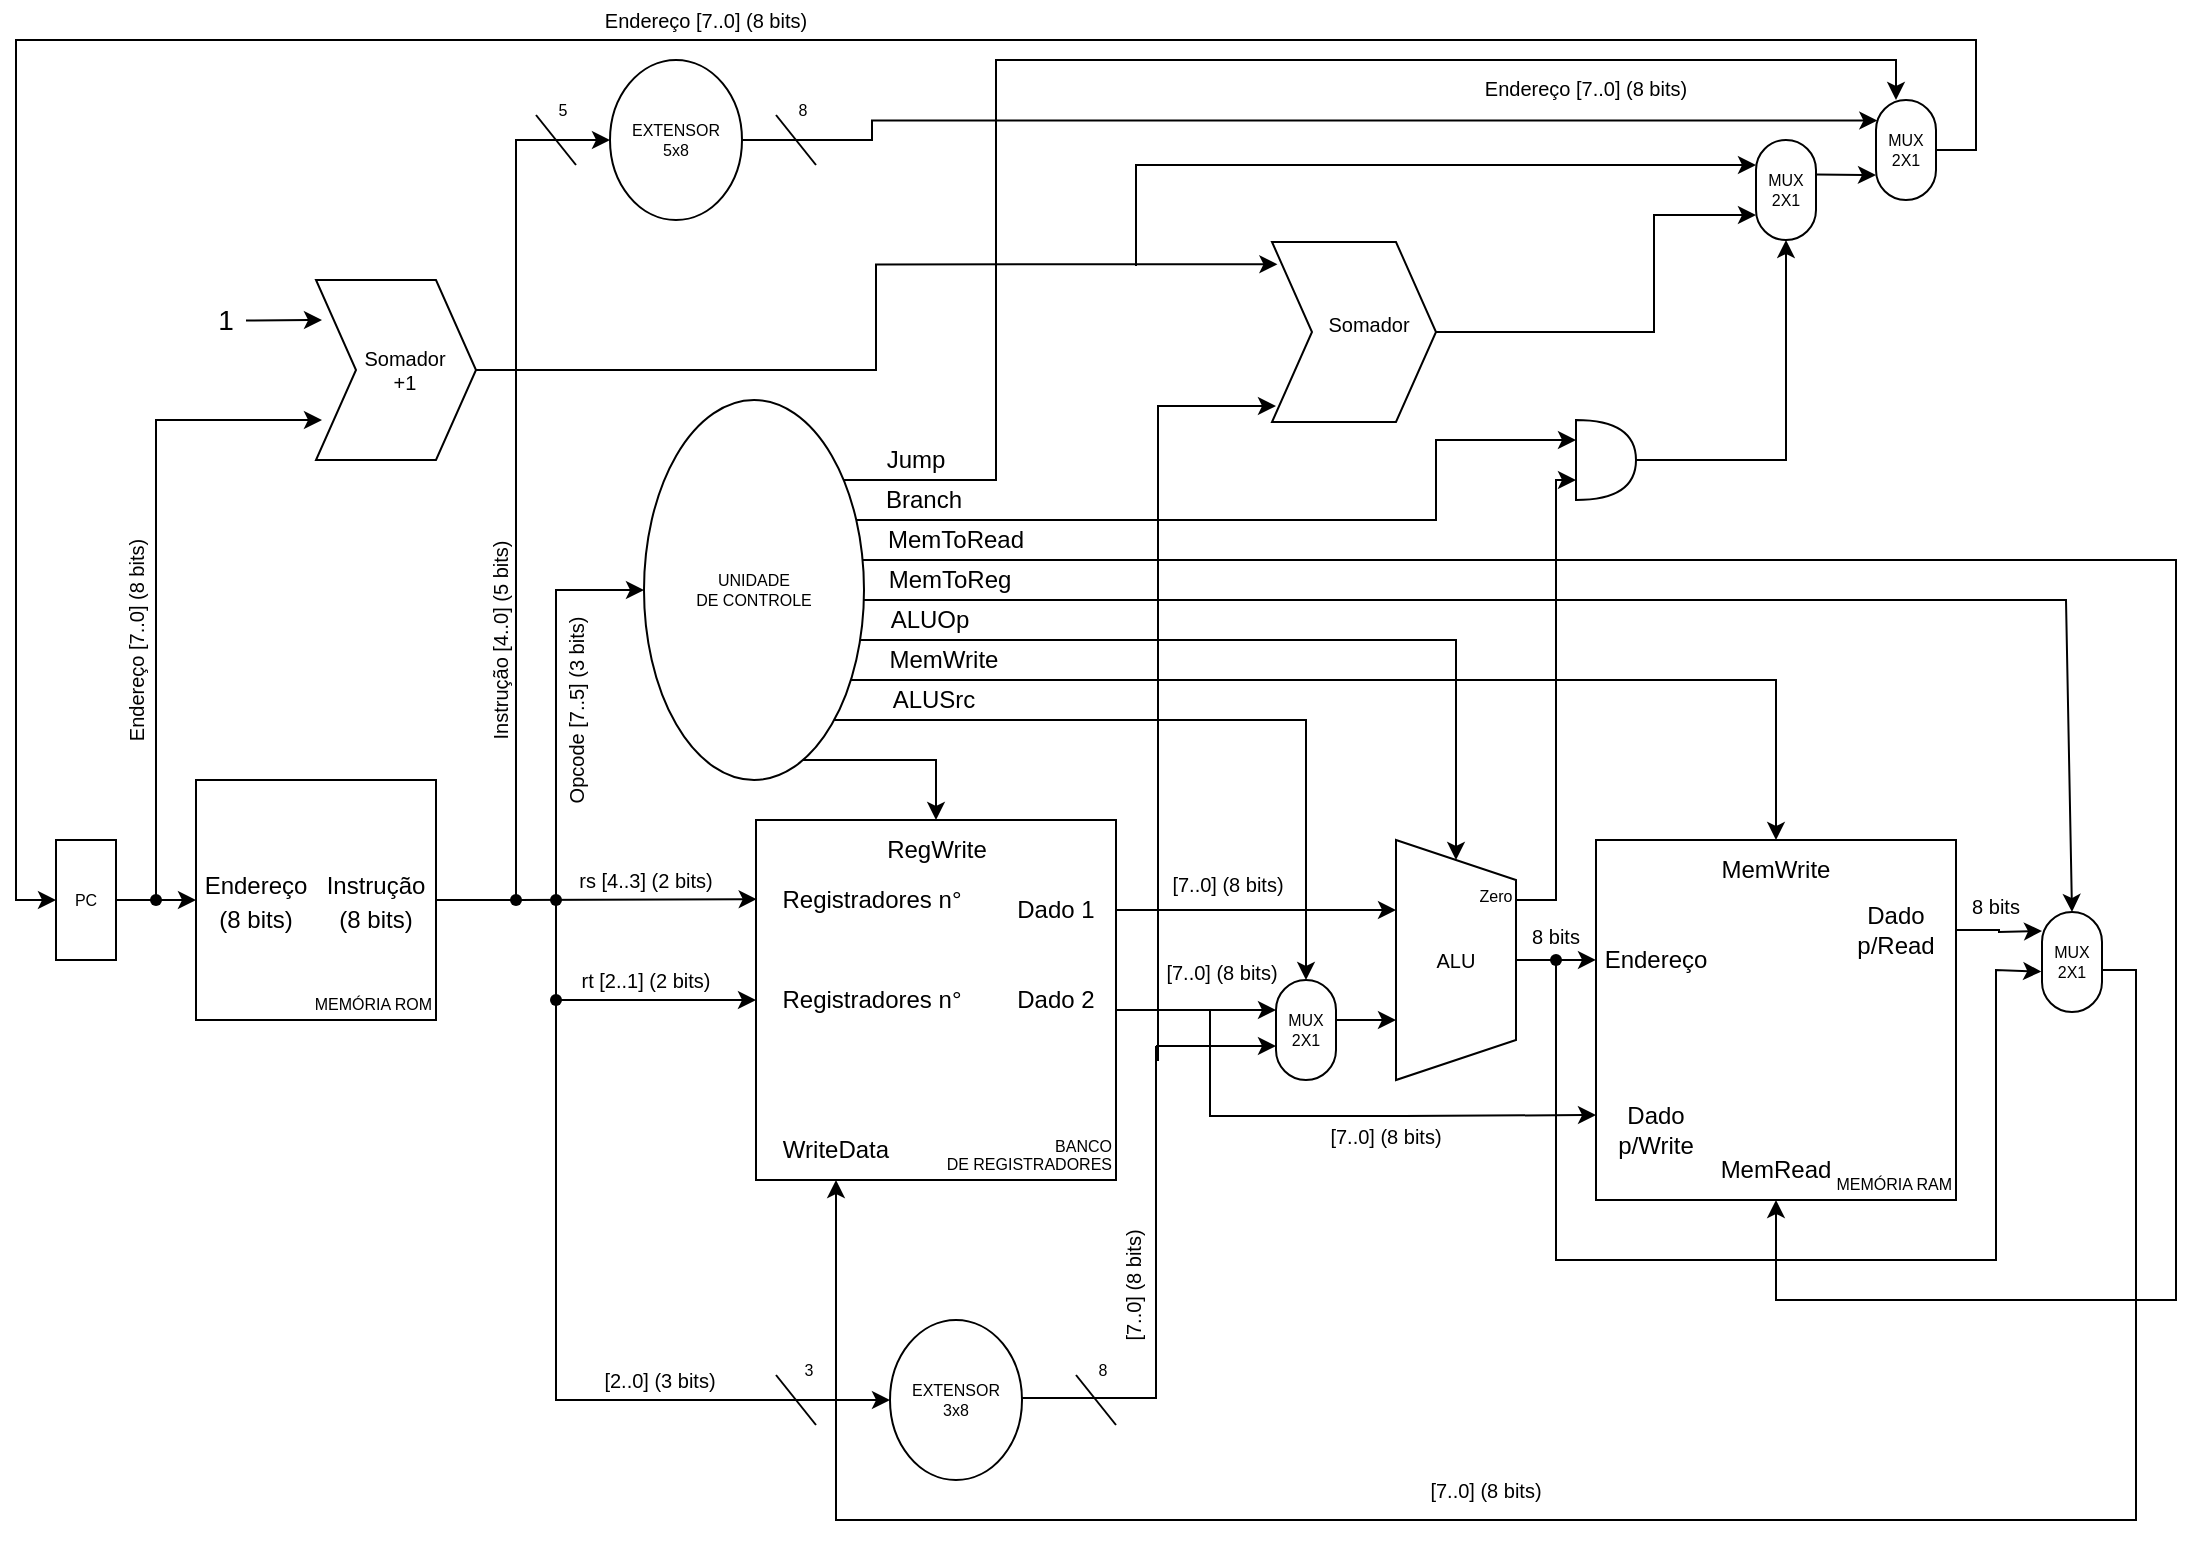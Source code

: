 <mxfile version="26.1.0">
  <diagram id="Yk5ckU8nVrgqMQ11fNSA" name="Page-1">
    <mxGraphModel grid="0" page="1" gridSize="10" guides="1" tooltips="1" connect="1" arrows="1" fold="1" pageScale="1" pageWidth="1200" pageHeight="1600" math="0" shadow="0">
      <root>
        <mxCell id="0" />
        <mxCell id="1" parent="0" />
        <mxCell id="H58fKya_Yo_qW5sWc7oJ-51" value="" style="endArrow=classic;html=1;rounded=0;fontSize=10;entryX=0.5;entryY=1;entryDx=0;entryDy=0;exitX=0.873;exitY=0.421;exitDx=0;exitDy=0;exitPerimeter=0;" edge="1" parent="1" source="H58fKya_Yo_qW5sWc7oJ-28" target="H58fKya_Yo_qW5sWc7oJ-24">
          <mxGeometry width="50" height="50" relative="1" as="geometry">
            <mxPoint x="520" y="300" as="sourcePoint" />
            <mxPoint x="360" y="420" as="targetPoint" />
            <Array as="points">
              <mxPoint x="1170" y="300" />
              <mxPoint x="1170" y="670" />
              <mxPoint x="970" y="670" />
            </Array>
          </mxGeometry>
        </mxCell>
        <mxCell id="H58fKya_Yo_qW5sWc7oJ-50" value="" style="endArrow=classic;html=1;rounded=0;fontSize=10;entryX=0;entryY=0.25;entryDx=0;entryDy=0;entryPerimeter=0;" edge="1" parent="1" target="H58fKya_Yo_qW5sWc7oJ-27">
          <mxGeometry width="50" height="50" relative="1" as="geometry">
            <mxPoint x="510" y="280" as="sourcePoint" />
            <mxPoint x="730" y="260" as="targetPoint" />
            <Array as="points">
              <mxPoint x="800" y="280" />
              <mxPoint x="800" y="240" />
            </Array>
          </mxGeometry>
        </mxCell>
        <mxCell id="H58fKya_Yo_qW5sWc7oJ-49" value="" style="endArrow=classic;html=1;rounded=0;fontSize=10;entryX=0.5;entryY=0;entryDx=0;entryDy=0;exitX=0.964;exitY=0.526;exitDx=0;exitDy=0;exitPerimeter=0;" edge="1" parent="1" source="H58fKya_Yo_qW5sWc7oJ-28" target="H58fKya_Yo_qW5sWc7oJ-29">
          <mxGeometry width="50" height="50" relative="1" as="geometry">
            <mxPoint x="520" y="320" as="sourcePoint" />
            <mxPoint x="810" y="340" as="targetPoint" />
            <Array as="points">
              <mxPoint x="530" y="320" />
              <mxPoint x="1115" y="320" />
            </Array>
          </mxGeometry>
        </mxCell>
        <mxCell id="H58fKya_Yo_qW5sWc7oJ-48" value="" style="endArrow=classic;html=1;rounded=0;fontSize=10;entryX=0;entryY=0.5;entryDx=0;entryDy=0;" edge="1" parent="1" target="H58fKya_Yo_qW5sWc7oJ-25">
          <mxGeometry width="50" height="50" relative="1" as="geometry">
            <mxPoint x="510" y="340" as="sourcePoint" />
            <mxPoint x="690" y="360" as="targetPoint" />
            <Array as="points">
              <mxPoint x="810" y="340" />
            </Array>
          </mxGeometry>
        </mxCell>
        <mxCell id="H58fKya_Yo_qW5sWc7oJ-47" value="" style="endArrow=classic;html=1;rounded=0;fontSize=10;entryX=0.5;entryY=0;entryDx=0;entryDy=0;" edge="1" parent="1" target="H58fKya_Yo_qW5sWc7oJ-24">
          <mxGeometry width="50" height="50" relative="1" as="geometry">
            <mxPoint x="500" y="360" as="sourcePoint" />
            <mxPoint x="960" y="360" as="targetPoint" />
            <Array as="points">
              <mxPoint x="970" y="360" />
            </Array>
          </mxGeometry>
        </mxCell>
        <mxCell id="H58fKya_Yo_qW5sWc7oJ-46" value="" style="endArrow=classic;html=1;rounded=0;fontSize=10;entryX=0.5;entryY=0;entryDx=0;entryDy=0;exitX=0.854;exitY=0.842;exitDx=0;exitDy=0;exitPerimeter=0;" edge="1" parent="1" source="H58fKya_Yo_qW5sWc7oJ-28" target="H58fKya_Yo_qW5sWc7oJ-30">
          <mxGeometry width="50" height="50" relative="1" as="geometry">
            <mxPoint x="560" y="370" as="sourcePoint" />
            <mxPoint x="610" y="350" as="targetPoint" />
            <Array as="points">
              <mxPoint x="735" y="380" />
            </Array>
          </mxGeometry>
        </mxCell>
        <mxCell id="H58fKya_Yo_qW5sWc7oJ-1" value="PC" style="whiteSpace=wrap;html=1;fontSize=8;" vertex="1" parent="1">
          <mxGeometry x="110" y="440" width="30" height="60" as="geometry" />
        </mxCell>
        <mxCell id="H58fKya_Yo_qW5sWc7oJ-2" value="MEMÓRIA ROM" style="whiteSpace=wrap;html=1;aspect=fixed;verticalAlign=bottom;fontSize=8;align=right;" vertex="1" parent="1">
          <mxGeometry x="180" y="410" width="120" height="120" as="geometry" />
        </mxCell>
        <mxCell id="H58fKya_Yo_qW5sWc7oJ-3" value="" style="endArrow=classic;html=1;rounded=0;exitDx=0;exitDy=0;entryX=0;entryY=0.5;entryDx=0;entryDy=0;startArrow=none;" edge="1" parent="1" source="T-GRnG9iy_WeXj9dtfF9-3" target="H58fKya_Yo_qW5sWc7oJ-2">
          <mxGeometry width="50" height="50" relative="1" as="geometry">
            <mxPoint x="540" y="440" as="sourcePoint" />
            <mxPoint x="590" y="390" as="targetPoint" />
          </mxGeometry>
        </mxCell>
        <mxCell id="H58fKya_Yo_qW5sWc7oJ-5" value="" style="endArrow=classic;html=1;rounded=0;" edge="1" parent="1">
          <mxGeometry width="50" height="50" relative="1" as="geometry">
            <mxPoint x="160" y="470" as="sourcePoint" />
            <mxPoint x="243" y="230" as="targetPoint" />
            <Array as="points">
              <mxPoint x="160" y="230" />
              <mxPoint x="200" y="230" />
            </Array>
          </mxGeometry>
        </mxCell>
        <mxCell id="H58fKya_Yo_qW5sWc7oJ-6" value="" style="endArrow=classic;html=1;rounded=0;" edge="1" parent="1">
          <mxGeometry width="50" height="50" relative="1" as="geometry">
            <mxPoint x="205" y="180.22" as="sourcePoint" />
            <mxPoint x="243" y="180" as="targetPoint" />
            <Array as="points" />
          </mxGeometry>
        </mxCell>
        <mxCell id="H58fKya_Yo_qW5sWc7oJ-31" style="edgeStyle=orthogonalEdgeStyle;rounded=0;orthogonalLoop=1;jettySize=auto;html=1;exitX=1;exitY=0.5;exitDx=0;exitDy=0;fontSize=10;entryX=0;entryY=0.2;entryDx=0;entryDy=0;entryPerimeter=0;" edge="1" parent="1">
          <mxGeometry relative="1" as="geometry">
            <mxPoint x="720" y="525" as="targetPoint" />
            <Array as="points" />
            <mxPoint x="640" y="525" as="sourcePoint" />
          </mxGeometry>
        </mxCell>
        <mxCell id="H58fKya_Yo_qW5sWc7oJ-34" style="edgeStyle=orthogonalEdgeStyle;rounded=0;orthogonalLoop=1;jettySize=auto;html=1;exitX=1;exitY=0.25;exitDx=0;exitDy=0;entryX=0.292;entryY=1;entryDx=0;entryDy=0;entryPerimeter=0;fontSize=10;" edge="1" parent="1" source="H58fKya_Yo_qW5sWc7oJ-7" target="H58fKya_Yo_qW5sWc7oJ-25">
          <mxGeometry relative="1" as="geometry" />
        </mxCell>
        <mxCell id="H58fKya_Yo_qW5sWc7oJ-7" value="BANCO&lt;br style=&quot;font-size: 8px;&quot;&gt;DE REGISTRADORES" style="whiteSpace=wrap;html=1;aspect=fixed;verticalAlign=bottom;align=right;fontSize=8;" vertex="1" parent="1">
          <mxGeometry x="460" y="430" width="180" height="180" as="geometry" />
        </mxCell>
        <mxCell id="H58fKya_Yo_qW5sWc7oJ-8" value="" style="endArrow=classic;html=1;rounded=0;exitDx=0;exitDy=0;entryX=0.002;entryY=0.22;entryDx=0;entryDy=0;entryPerimeter=0;startArrow=none;" edge="1" parent="1" source="T-GRnG9iy_WeXj9dtfF9-1" target="H58fKya_Yo_qW5sWc7oJ-7">
          <mxGeometry width="50" height="50" relative="1" as="geometry">
            <mxPoint x="300" y="520" as="sourcePoint" />
            <mxPoint x="350" y="470" as="targetPoint" />
          </mxGeometry>
        </mxCell>
        <mxCell id="H58fKya_Yo_qW5sWc7oJ-18" style="edgeStyle=orthogonalEdgeStyle;rounded=0;orthogonalLoop=1;jettySize=auto;html=1;exitX=1;exitY=0.5;exitDx=0;exitDy=0;fontSize=10;entryX=0.022;entryY=0.206;entryDx=0;entryDy=0;entryPerimeter=0;" edge="1" parent="1" source="H58fKya_Yo_qW5sWc7oJ-9" target="H58fKya_Yo_qW5sWc7oJ-11">
          <mxGeometry relative="1" as="geometry">
            <mxPoint x="1010" y="80" as="targetPoint" />
            <Array as="points">
              <mxPoint x="518" y="90" />
              <mxPoint x="518" y="80" />
            </Array>
          </mxGeometry>
        </mxCell>
        <mxCell id="H58fKya_Yo_qW5sWc7oJ-9" value="EXTENSOR&lt;br&gt;5x8" style="ellipse;whiteSpace=wrap;html=1;fontSize=8;" vertex="1" parent="1">
          <mxGeometry x="387" y="50" width="66" height="80" as="geometry" />
        </mxCell>
        <mxCell id="H58fKya_Yo_qW5sWc7oJ-10" value="" style="endArrow=classic;html=1;rounded=0;entryX=0;entryY=0.5;entryDx=0;entryDy=0;" edge="1" parent="1" target="H58fKya_Yo_qW5sWc7oJ-9">
          <mxGeometry width="50" height="50" relative="1" as="geometry">
            <mxPoint x="340" y="470" as="sourcePoint" />
            <mxPoint x="380" y="130" as="targetPoint" />
            <Array as="points">
              <mxPoint x="340" y="90" />
            </Array>
          </mxGeometry>
        </mxCell>
        <mxCell id="H58fKya_Yo_qW5sWc7oJ-11" value="MUX&lt;br style=&quot;font-size: 8px;&quot;&gt;2X1" style="whiteSpace=wrap;html=1;rounded=1;fontSize=8;arcSize=50;" vertex="1" parent="1">
          <mxGeometry x="1020" y="70" width="30" height="50" as="geometry" />
        </mxCell>
        <mxCell id="H58fKya_Yo_qW5sWc7oJ-12" value="MUX&lt;br style=&quot;font-size: 8px;&quot;&gt;2X1" style="whiteSpace=wrap;html=1;rounded=1;fontSize=8;arcSize=50;" vertex="1" parent="1">
          <mxGeometry x="960" y="90" width="30" height="50" as="geometry" />
        </mxCell>
        <mxCell id="H58fKya_Yo_qW5sWc7oJ-13" value="" style="endArrow=classic;html=1;rounded=0;entryX=0;entryY=0.5;entryDx=0;entryDy=0;exitX=1;exitY=0.5;exitDx=0;exitDy=0;" edge="1" parent="1" source="H58fKya_Yo_qW5sWc7oJ-11" target="H58fKya_Yo_qW5sWc7oJ-1">
          <mxGeometry width="50" height="50" relative="1" as="geometry">
            <mxPoint x="760" y="100" as="sourcePoint" />
            <mxPoint x="120" y="450" as="targetPoint" />
            <Array as="points">
              <mxPoint x="1070" y="95" />
              <mxPoint x="1070" y="40" />
              <mxPoint x="760" y="40" />
              <mxPoint x="90" y="40" />
              <mxPoint x="90" y="470" />
            </Array>
          </mxGeometry>
        </mxCell>
        <mxCell id="H58fKya_Yo_qW5sWc7oJ-17" value="" style="endArrow=classic;html=1;rounded=0;exitX=1.003;exitY=0.346;exitDx=0;exitDy=0;entryX=0;entryY=0.75;entryDx=0;entryDy=0;exitPerimeter=0;" edge="1" parent="1" source="H58fKya_Yo_qW5sWc7oJ-12" target="H58fKya_Yo_qW5sWc7oJ-11">
          <mxGeometry width="50" height="50" relative="1" as="geometry">
            <mxPoint x="990" y="160" as="sourcePoint" />
            <mxPoint x="1010" y="110" as="targetPoint" />
          </mxGeometry>
        </mxCell>
        <mxCell id="H58fKya_Yo_qW5sWc7oJ-23" value="Endereço [7..0] (8 bits)" style="text;html=1;strokeColor=none;fillColor=none;align=center;verticalAlign=middle;whiteSpace=wrap;rounded=0;fontSize=10;" vertex="1" parent="1">
          <mxGeometry x="380" y="20" width="110" height="20" as="geometry" />
        </mxCell>
        <mxCell id="H58fKya_Yo_qW5sWc7oJ-40" style="edgeStyle=orthogonalEdgeStyle;rounded=0;orthogonalLoop=1;jettySize=auto;html=1;exitX=1;exitY=0.5;exitDx=0;exitDy=0;fontSize=10;entryX=0;entryY=0.2;entryDx=0;entryDy=0;entryPerimeter=0;" edge="1" parent="1" source="H58fKya_Yo_qW5sWc7oJ-60">
          <mxGeometry relative="1" as="geometry">
            <mxPoint x="1103" y="485.5" as="targetPoint" />
            <mxPoint x="1060" y="484.5" as="sourcePoint" />
            <Array as="points" />
          </mxGeometry>
        </mxCell>
        <mxCell id="H58fKya_Yo_qW5sWc7oJ-24" value="&lt;font style=&quot;font-size: 8px&quot;&gt;MEMÓRIA RAM&lt;/font&gt;" style="whiteSpace=wrap;html=1;aspect=fixed;verticalAlign=bottom;align=right;" vertex="1" parent="1">
          <mxGeometry x="880" y="440" width="180" height="180" as="geometry" />
        </mxCell>
        <mxCell id="H58fKya_Yo_qW5sWc7oJ-38" style="edgeStyle=orthogonalEdgeStyle;rounded=0;orthogonalLoop=1;jettySize=auto;html=1;exitX=0.5;exitY=0;exitDx=0;exitDy=0;entryX=0;entryY=0.333;entryDx=0;entryDy=0;entryPerimeter=0;fontSize=10;" edge="1" parent="1" source="H58fKya_Yo_qW5sWc7oJ-25" target="H58fKya_Yo_qW5sWc7oJ-24">
          <mxGeometry relative="1" as="geometry" />
        </mxCell>
        <mxCell id="H58fKya_Yo_qW5sWc7oJ-45" style="edgeStyle=orthogonalEdgeStyle;rounded=0;orthogonalLoop=1;jettySize=auto;html=1;exitX=0.25;exitY=0;exitDx=0;exitDy=0;fontSize=10;entryX=0;entryY=0.75;entryDx=0;entryDy=0;entryPerimeter=0;" edge="1" parent="1" source="H58fKya_Yo_qW5sWc7oJ-25" target="H58fKya_Yo_qW5sWc7oJ-27">
          <mxGeometry relative="1" as="geometry">
            <mxPoint x="850" y="260" as="targetPoint" />
            <Array as="points">
              <mxPoint x="860" y="470" />
              <mxPoint x="860" y="260" />
            </Array>
          </mxGeometry>
        </mxCell>
        <mxCell id="H58fKya_Yo_qW5sWc7oJ-25" value="ALU" style="shape=trapezoid;perimeter=trapezoidPerimeter;whiteSpace=wrap;html=1;fixedSize=1;rounded=0;fontSize=10;rotation=0;direction=south;" vertex="1" parent="1">
          <mxGeometry x="780" y="440" width="60" height="120" as="geometry" />
        </mxCell>
        <mxCell id="H58fKya_Yo_qW5sWc7oJ-32" style="edgeStyle=orthogonalEdgeStyle;rounded=0;orthogonalLoop=1;jettySize=auto;html=1;exitDx=0;exitDy=0;fontSize=10;entryX=0;entryY=0.6;entryDx=0;entryDy=0;entryPerimeter=0;startArrow=none;" edge="1" parent="1">
          <mxGeometry relative="1" as="geometry">
            <mxPoint x="720" y="543" as="targetPoint" />
            <Array as="points">
              <mxPoint x="660" y="543" />
            </Array>
            <mxPoint x="670" y="543" as="sourcePoint" />
          </mxGeometry>
        </mxCell>
        <mxCell id="H58fKya_Yo_qW5sWc7oJ-26" value="EXTENSOR&lt;br style=&quot;font-size: 8px;&quot;&gt;3x8" style="ellipse;whiteSpace=wrap;html=1;fontSize=8;verticalAlign=middle;" vertex="1" parent="1">
          <mxGeometry x="527" y="680" width="66" height="80" as="geometry" />
        </mxCell>
        <mxCell id="H58fKya_Yo_qW5sWc7oJ-42" style="edgeStyle=orthogonalEdgeStyle;rounded=0;orthogonalLoop=1;jettySize=auto;html=1;exitX=1;exitY=0.5;exitDx=0;exitDy=0;exitPerimeter=0;entryX=0.5;entryY=1;entryDx=0;entryDy=0;fontSize=10;" edge="1" parent="1" source="H58fKya_Yo_qW5sWc7oJ-27" target="H58fKya_Yo_qW5sWc7oJ-12">
          <mxGeometry relative="1" as="geometry">
            <Array as="points">
              <mxPoint x="975" y="250" />
            </Array>
          </mxGeometry>
        </mxCell>
        <mxCell id="H58fKya_Yo_qW5sWc7oJ-27" value="" style="shape=or;whiteSpace=wrap;html=1;rounded=0;fontSize=10;" vertex="1" parent="1">
          <mxGeometry x="870" y="230" width="30" height="40" as="geometry" />
        </mxCell>
        <mxCell id="H58fKya_Yo_qW5sWc7oJ-35" style="edgeStyle=orthogonalEdgeStyle;rounded=0;orthogonalLoop=1;jettySize=auto;html=1;fontSize=10;exitX=0.701;exitY=0.955;exitDx=0;exitDy=0;exitPerimeter=0;" edge="1" parent="1" source="H58fKya_Yo_qW5sWc7oJ-28" target="H58fKya_Yo_qW5sWc7oJ-7">
          <mxGeometry relative="1" as="geometry">
            <mxPoint x="520" y="420" as="targetPoint" />
            <mxPoint x="510" y="400" as="sourcePoint" />
            <Array as="points">
              <mxPoint x="481" y="400" />
              <mxPoint x="550" y="400" />
            </Array>
          </mxGeometry>
        </mxCell>
        <mxCell id="H58fKya_Yo_qW5sWc7oJ-41" style="edgeStyle=orthogonalEdgeStyle;rounded=0;orthogonalLoop=1;jettySize=auto;html=1;exitX=0.873;exitY=0.179;exitDx=0;exitDy=0;fontSize=10;exitPerimeter=0;" edge="1" parent="1" source="H58fKya_Yo_qW5sWc7oJ-28">
          <mxGeometry relative="1" as="geometry">
            <mxPoint x="1030" y="70" as="targetPoint" />
            <Array as="points">
              <mxPoint x="500" y="260" />
              <mxPoint x="580" y="260" />
              <mxPoint x="580" y="50" />
              <mxPoint x="1030" y="50" />
            </Array>
          </mxGeometry>
        </mxCell>
        <mxCell id="H58fKya_Yo_qW5sWc7oJ-28" value="UNIDADE&lt;br style=&quot;font-size: 8px;&quot;&gt;DE CONTROLE" style="ellipse;whiteSpace=wrap;html=1;fontSize=8;" vertex="1" parent="1">
          <mxGeometry x="404" y="220" width="110" height="190" as="geometry" />
        </mxCell>
        <mxCell id="H58fKya_Yo_qW5sWc7oJ-37" style="edgeStyle=orthogonalEdgeStyle;rounded=0;orthogonalLoop=1;jettySize=auto;html=1;exitX=1;exitY=0.5;exitDx=0;exitDy=0;fontSize=10;" edge="1" parent="1" source="H58fKya_Yo_qW5sWc7oJ-29">
          <mxGeometry relative="1" as="geometry">
            <mxPoint x="500" y="610" as="targetPoint" />
            <Array as="points">
              <mxPoint x="1150" y="505" />
              <mxPoint x="1150" y="780" />
              <mxPoint x="500" y="780" />
            </Array>
          </mxGeometry>
        </mxCell>
        <mxCell id="H58fKya_Yo_qW5sWc7oJ-29" value="MUX&lt;br style=&quot;font-size: 8px;&quot;&gt;2X1" style="whiteSpace=wrap;html=1;rounded=1;fontSize=8;arcSize=50;" vertex="1" parent="1">
          <mxGeometry x="1103" y="476" width="30" height="50" as="geometry" />
        </mxCell>
        <mxCell id="H58fKya_Yo_qW5sWc7oJ-33" style="edgeStyle=orthogonalEdgeStyle;rounded=0;orthogonalLoop=1;jettySize=auto;html=1;exitX=1;exitY=0.5;exitDx=0;exitDy=0;entryX=0.75;entryY=1;entryDx=0;entryDy=0;fontSize=10;" edge="1" parent="1" source="H58fKya_Yo_qW5sWc7oJ-30" target="H58fKya_Yo_qW5sWc7oJ-25">
          <mxGeometry relative="1" as="geometry">
            <Array as="points">
              <mxPoint x="730" y="530" />
            </Array>
          </mxGeometry>
        </mxCell>
        <mxCell id="H58fKya_Yo_qW5sWc7oJ-30" value="MUX&lt;br style=&quot;font-size: 8px;&quot;&gt;2X1" style="whiteSpace=wrap;html=1;rounded=1;fontSize=8;arcSize=50;" vertex="1" parent="1">
          <mxGeometry x="720" y="510" width="30" height="50" as="geometry" />
        </mxCell>
        <mxCell id="H58fKya_Yo_qW5sWc7oJ-39" value="" style="endArrow=classic;html=1;rounded=0;fontSize=10;entryX=-0.013;entryY=0.596;entryDx=0;entryDy=0;entryPerimeter=0;" edge="1" parent="1" target="H58fKya_Yo_qW5sWc7oJ-29">
          <mxGeometry width="50" height="50" relative="1" as="geometry">
            <mxPoint x="860" y="500" as="sourcePoint" />
            <mxPoint x="1080" y="510" as="targetPoint" />
            <Array as="points">
              <mxPoint x="860" y="650" />
              <mxPoint x="1080" y="650" />
              <mxPoint x="1080" y="505" />
            </Array>
          </mxGeometry>
        </mxCell>
        <mxCell id="H58fKya_Yo_qW5sWc7oJ-43" value="" style="endArrow=classic;startArrow=none;html=1;rounded=0;fontSize=10;entryX=0;entryY=0.5;entryDx=0;entryDy=0;exitDx=0;exitDy=0;" edge="1" parent="1" source="T-GRnG9iy_WeXj9dtfF9-6" target="H58fKya_Yo_qW5sWc7oJ-28">
          <mxGeometry width="50" height="50" relative="1" as="geometry">
            <mxPoint x="350" y="720" as="sourcePoint" />
            <mxPoint x="350" y="320" as="targetPoint" />
            <Array as="points">
              <mxPoint x="360" y="315" />
            </Array>
          </mxGeometry>
        </mxCell>
        <mxCell id="H58fKya_Yo_qW5sWc7oJ-44" value="" style="endArrow=classic;html=1;rounded=0;fontSize=10;entryX=0;entryY=0.5;entryDx=0;entryDy=0;" edge="1" parent="1" target="H58fKya_Yo_qW5sWc7oJ-7">
          <mxGeometry width="50" height="50" relative="1" as="geometry">
            <mxPoint x="360" y="520" as="sourcePoint" />
            <mxPoint x="430" y="510" as="targetPoint" />
          </mxGeometry>
        </mxCell>
        <mxCell id="H58fKya_Yo_qW5sWc7oJ-52" value="1" style="text;html=1;strokeColor=none;fillColor=none;align=center;verticalAlign=middle;whiteSpace=wrap;rounded=0;fontSize=14;" vertex="1" parent="1">
          <mxGeometry x="180" y="160" width="30" height="40" as="geometry" />
        </mxCell>
        <mxCell id="H58fKya_Yo_qW5sWc7oJ-53" value="&lt;font style=&quot;font-size: 12px&quot;&gt;Endereço (8 bits)&lt;/font&gt;" style="text;html=1;strokeColor=none;fillColor=none;align=center;verticalAlign=middle;whiteSpace=wrap;rounded=0;fontSize=14;" vertex="1" parent="1">
          <mxGeometry x="180" y="455" width="60" height="30" as="geometry" />
        </mxCell>
        <mxCell id="H58fKya_Yo_qW5sWc7oJ-54" value="&lt;font style=&quot;font-size: 12px&quot;&gt;Instrução (8 bits)&lt;/font&gt;" style="text;html=1;strokeColor=none;fillColor=none;align=center;verticalAlign=middle;whiteSpace=wrap;rounded=0;fontSize=14;" vertex="1" parent="1">
          <mxGeometry x="240" y="455" width="60" height="30" as="geometry" />
        </mxCell>
        <mxCell id="H58fKya_Yo_qW5sWc7oJ-55" value="WriteData" style="text;html=1;strokeColor=none;fillColor=none;align=center;verticalAlign=middle;whiteSpace=wrap;rounded=0;fontSize=12;" vertex="1" parent="1">
          <mxGeometry x="470" y="580" width="60" height="30" as="geometry" />
        </mxCell>
        <mxCell id="H58fKya_Yo_qW5sWc7oJ-56" value="MemRead" style="text;html=1;strokeColor=none;fillColor=none;align=center;verticalAlign=middle;whiteSpace=wrap;rounded=0;fontSize=12;" vertex="1" parent="1">
          <mxGeometry x="940" y="590" width="60" height="30" as="geometry" />
        </mxCell>
        <mxCell id="H58fKya_Yo_qW5sWc7oJ-57" value="Dado p/Write" style="text;html=1;strokeColor=none;fillColor=none;align=center;verticalAlign=middle;whiteSpace=wrap;rounded=0;fontSize=12;" vertex="1" parent="1">
          <mxGeometry x="880" y="570" width="60" height="30" as="geometry" />
        </mxCell>
        <mxCell id="H58fKya_Yo_qW5sWc7oJ-58" value="Endereço" style="text;html=1;strokeColor=none;fillColor=none;align=center;verticalAlign=middle;whiteSpace=wrap;rounded=0;fontSize=12;" vertex="1" parent="1">
          <mxGeometry x="880" y="485" width="60" height="30" as="geometry" />
        </mxCell>
        <mxCell id="H58fKya_Yo_qW5sWc7oJ-59" value="MemWrite" style="text;html=1;strokeColor=none;fillColor=none;align=center;verticalAlign=middle;whiteSpace=wrap;rounded=0;fontSize=12;" vertex="1" parent="1">
          <mxGeometry x="940" y="440" width="60" height="30" as="geometry" />
        </mxCell>
        <mxCell id="H58fKya_Yo_qW5sWc7oJ-60" value="Dado&lt;br&gt;p/Read" style="text;html=1;strokeColor=none;fillColor=none;align=center;verticalAlign=middle;whiteSpace=wrap;rounded=0;fontSize=12;" vertex="1" parent="1">
          <mxGeometry x="1000" y="470" width="60" height="30" as="geometry" />
        </mxCell>
        <mxCell id="H58fKya_Yo_qW5sWc7oJ-61" value="Registradores n°" style="text;html=1;strokeColor=none;fillColor=none;align=center;verticalAlign=middle;whiteSpace=wrap;rounded=0;fontSize=12;" vertex="1" parent="1">
          <mxGeometry x="470" y="455" width="96" height="30" as="geometry" />
        </mxCell>
        <mxCell id="H58fKya_Yo_qW5sWc7oJ-62" value="Registradores n°" style="text;html=1;strokeColor=none;fillColor=none;align=center;verticalAlign=middle;whiteSpace=wrap;rounded=0;fontSize=12;" vertex="1" parent="1">
          <mxGeometry x="470" y="505" width="96" height="30" as="geometry" />
        </mxCell>
        <mxCell id="H58fKya_Yo_qW5sWc7oJ-63" value="Dado 1" style="text;html=1;strokeColor=none;fillColor=none;align=center;verticalAlign=middle;whiteSpace=wrap;rounded=0;fontSize=12;" vertex="1" parent="1">
          <mxGeometry x="580" y="460" width="60" height="30" as="geometry" />
        </mxCell>
        <mxCell id="H58fKya_Yo_qW5sWc7oJ-64" value="Dado 2" style="text;html=1;strokeColor=none;fillColor=none;align=center;verticalAlign=middle;whiteSpace=wrap;rounded=0;fontSize=12;" vertex="1" parent="1">
          <mxGeometry x="580" y="505" width="60" height="30" as="geometry" />
        </mxCell>
        <mxCell id="H58fKya_Yo_qW5sWc7oJ-65" value="Jump" style="text;html=1;strokeColor=none;fillColor=none;align=center;verticalAlign=middle;whiteSpace=wrap;rounded=0;fontSize=12;" vertex="1" parent="1">
          <mxGeometry x="510" y="237.5" width="60" height="25" as="geometry" />
        </mxCell>
        <mxCell id="H58fKya_Yo_qW5sWc7oJ-66" value="Branch" style="text;html=1;strokeColor=none;fillColor=none;align=center;verticalAlign=middle;whiteSpace=wrap;rounded=0;fontSize=12;" vertex="1" parent="1">
          <mxGeometry x="514" y="260" width="60" height="20" as="geometry" />
        </mxCell>
        <mxCell id="H58fKya_Yo_qW5sWc7oJ-67" value="MemToRead" style="text;html=1;strokeColor=none;fillColor=none;align=center;verticalAlign=middle;whiteSpace=wrap;rounded=0;fontSize=12;" vertex="1" parent="1">
          <mxGeometry x="530" y="280" width="60" height="20" as="geometry" />
        </mxCell>
        <mxCell id="H58fKya_Yo_qW5sWc7oJ-68" value="MemToReg" style="text;html=1;strokeColor=none;fillColor=none;align=center;verticalAlign=middle;whiteSpace=wrap;rounded=0;fontSize=12;" vertex="1" parent="1">
          <mxGeometry x="527" y="300" width="60" height="20" as="geometry" />
        </mxCell>
        <mxCell id="H58fKya_Yo_qW5sWc7oJ-69" value="ALUOp" style="text;html=1;strokeColor=none;fillColor=none;align=center;verticalAlign=middle;whiteSpace=wrap;rounded=0;fontSize=12;" vertex="1" parent="1">
          <mxGeometry x="507" y="320" width="80" height="20" as="geometry" />
        </mxCell>
        <mxCell id="H58fKya_Yo_qW5sWc7oJ-70" value="MemWrite" style="text;html=1;strokeColor=none;fillColor=none;align=center;verticalAlign=middle;whiteSpace=wrap;rounded=0;fontSize=12;" vertex="1" parent="1">
          <mxGeometry x="514" y="340" width="80" height="20" as="geometry" />
        </mxCell>
        <mxCell id="H58fKya_Yo_qW5sWc7oJ-71" value="ALUSrc" style="text;html=1;strokeColor=none;fillColor=none;align=center;verticalAlign=middle;whiteSpace=wrap;rounded=0;fontSize=12;" vertex="1" parent="1">
          <mxGeometry x="504" y="360" width="90" height="20" as="geometry" />
        </mxCell>
        <mxCell id="H58fKya_Yo_qW5sWc7oJ-72" value="RegWrite" style="text;html=1;strokeColor=none;fillColor=none;align=center;verticalAlign=middle;whiteSpace=wrap;rounded=0;fontSize=12;" vertex="1" parent="1">
          <mxGeometry x="507" y="435" width="87" height="20" as="geometry" />
        </mxCell>
        <mxCell id="H58fKya_Yo_qW5sWc7oJ-73" value="" style="endArrow=none;html=1;rounded=0;fontSize=8;" edge="1" parent="1">
          <mxGeometry width="50" height="50" relative="1" as="geometry">
            <mxPoint x="490" y="732.5" as="sourcePoint" />
            <mxPoint x="470" y="707.5" as="targetPoint" />
          </mxGeometry>
        </mxCell>
        <mxCell id="H58fKya_Yo_qW5sWc7oJ-75" value="8" style="text;html=1;strokeColor=none;fillColor=none;align=center;verticalAlign=middle;whiteSpace=wrap;rounded=0;fontSize=8;" vertex="1" parent="1">
          <mxGeometry x="627" y="700" width="13" height="10" as="geometry" />
        </mxCell>
        <mxCell id="H58fKya_Yo_qW5sWc7oJ-76" value="" style="endArrow=none;html=1;rounded=0;fontSize=8;" edge="1" parent="1">
          <mxGeometry width="50" height="50" relative="1" as="geometry">
            <mxPoint x="640" y="732.5" as="sourcePoint" />
            <mxPoint x="620" y="707.5" as="targetPoint" />
          </mxGeometry>
        </mxCell>
        <mxCell id="H58fKya_Yo_qW5sWc7oJ-77" value="3" style="text;html=1;strokeColor=none;fillColor=none;align=center;verticalAlign=middle;whiteSpace=wrap;rounded=0;fontSize=8;" vertex="1" parent="1">
          <mxGeometry x="480" y="700" width="13" height="10" as="geometry" />
        </mxCell>
        <mxCell id="H58fKya_Yo_qW5sWc7oJ-78" value="8" style="text;html=1;strokeColor=none;fillColor=none;align=center;verticalAlign=middle;whiteSpace=wrap;rounded=0;fontSize=8;" vertex="1" parent="1">
          <mxGeometry x="477" y="70" width="13" height="10" as="geometry" />
        </mxCell>
        <mxCell id="H58fKya_Yo_qW5sWc7oJ-79" value="" style="endArrow=none;html=1;rounded=0;fontSize=8;" edge="1" parent="1">
          <mxGeometry width="50" height="50" relative="1" as="geometry">
            <mxPoint x="490" y="102.5" as="sourcePoint" />
            <mxPoint x="470" y="77.5" as="targetPoint" />
          </mxGeometry>
        </mxCell>
        <mxCell id="H58fKya_Yo_qW5sWc7oJ-80" value="5" style="text;html=1;strokeColor=none;fillColor=none;align=center;verticalAlign=middle;whiteSpace=wrap;rounded=0;fontSize=8;" vertex="1" parent="1">
          <mxGeometry x="357" y="70" width="13" height="10" as="geometry" />
        </mxCell>
        <mxCell id="H58fKya_Yo_qW5sWc7oJ-81" value="" style="endArrow=none;html=1;rounded=0;fontSize=8;" edge="1" parent="1">
          <mxGeometry width="50" height="50" relative="1" as="geometry">
            <mxPoint x="370" y="102.5" as="sourcePoint" />
            <mxPoint x="350" y="77.5" as="targetPoint" />
          </mxGeometry>
        </mxCell>
        <mxCell id="H58fKya_Yo_qW5sWc7oJ-82" value="Endereço [7..0] (8 bits)" style="text;html=1;strokeColor=none;fillColor=none;align=center;verticalAlign=middle;whiteSpace=wrap;rounded=0;fontSize=10;" vertex="1" parent="1">
          <mxGeometry x="820" y="56" width="110" height="16" as="geometry" />
        </mxCell>
        <mxCell id="H58fKya_Yo_qW5sWc7oJ-83" value="Endereço [7..0] (8 bits)" style="text;html=1;strokeColor=none;fillColor=none;align=center;verticalAlign=middle;whiteSpace=wrap;rounded=0;fontSize=10;direction=west;rotation=270;" vertex="1" parent="1">
          <mxGeometry x="95" y="335" width="110" height="10" as="geometry" />
        </mxCell>
        <mxCell id="H58fKya_Yo_qW5sWc7oJ-84" value="Instrução [4..0] (5 bits)" style="text;html=1;strokeColor=none;fillColor=none;align=center;verticalAlign=middle;whiteSpace=wrap;rounded=0;fontSize=10;direction=west;rotation=270;" vertex="1" parent="1">
          <mxGeometry x="277" y="332.5" width="110" height="15" as="geometry" />
        </mxCell>
        <mxCell id="H58fKya_Yo_qW5sWc7oJ-86" value="Opcode [7..5] (3 bits)" style="text;html=1;strokeColor=none;fillColor=none;align=center;verticalAlign=middle;whiteSpace=wrap;rounded=0;fontSize=10;direction=west;rotation=270;" vertex="1" parent="1">
          <mxGeometry x="315" y="360" width="110" height="30" as="geometry" />
        </mxCell>
        <mxCell id="H58fKya_Yo_qW5sWc7oJ-87" value="rs [4..3] (2&amp;nbsp;bits)" style="text;html=1;strokeColor=none;fillColor=none;align=center;verticalAlign=middle;whiteSpace=wrap;rounded=0;fontSize=10;direction=west;rotation=0;" vertex="1" parent="1">
          <mxGeometry x="350" y="445" width="110" height="30" as="geometry" />
        </mxCell>
        <mxCell id="H58fKya_Yo_qW5sWc7oJ-89" value="rt&amp;nbsp;[2..1] (2&amp;nbsp;bits)" style="text;html=1;strokeColor=none;fillColor=none;align=center;verticalAlign=middle;whiteSpace=wrap;rounded=0;fontSize=10;direction=west;rotation=0;" vertex="1" parent="1">
          <mxGeometry x="350" y="495" width="110" height="30" as="geometry" />
        </mxCell>
        <mxCell id="H58fKya_Yo_qW5sWc7oJ-90" value="[7..0] (8 bits)" style="text;html=1;strokeColor=none;fillColor=none;align=center;verticalAlign=middle;whiteSpace=wrap;rounded=0;fontSize=10;direction=west;rotation=0;" vertex="1" parent="1">
          <mxGeometry x="641" y="449" width="110" height="25" as="geometry" />
        </mxCell>
        <mxCell id="H58fKya_Yo_qW5sWc7oJ-91" value="[7..0] (8 bits)" style="text;html=1;strokeColor=none;fillColor=none;align=center;verticalAlign=middle;whiteSpace=wrap;rounded=0;fontSize=10;direction=west;rotation=0;" vertex="1" parent="1">
          <mxGeometry x="638" y="493" width="110" height="25" as="geometry" />
        </mxCell>
        <mxCell id="H58fKya_Yo_qW5sWc7oJ-92" value="[7..0] (8 bits)" style="text;html=1;strokeColor=none;fillColor=none;align=center;verticalAlign=middle;whiteSpace=wrap;rounded=0;fontSize=10;direction=west;rotation=270;" vertex="1" parent="1">
          <mxGeometry x="593" y="650" width="110" height="25" as="geometry" />
        </mxCell>
        <mxCell id="H58fKya_Yo_qW5sWc7oJ-93" value="[7..0] (8 bits)" style="text;html=1;strokeColor=none;fillColor=none;align=center;verticalAlign=middle;whiteSpace=wrap;rounded=0;fontSize=10;direction=west;rotation=0;" vertex="1" parent="1">
          <mxGeometry x="720" y="575" width="110" height="25" as="geometry" />
        </mxCell>
        <mxCell id="H58fKya_Yo_qW5sWc7oJ-95" value="8 bits" style="text;html=1;strokeColor=none;fillColor=none;align=center;verticalAlign=middle;whiteSpace=wrap;rounded=0;fontSize=10;direction=west;rotation=0;" vertex="1" parent="1">
          <mxGeometry x="1060" y="460" width="40" height="25" as="geometry" />
        </mxCell>
        <mxCell id="H58fKya_Yo_qW5sWc7oJ-96" value="8 bits" style="text;html=1;strokeColor=none;fillColor=none;align=center;verticalAlign=middle;whiteSpace=wrap;rounded=0;fontSize=10;direction=west;rotation=0;" vertex="1" parent="1">
          <mxGeometry x="840" y="475" width="40" height="25" as="geometry" />
        </mxCell>
        <mxCell id="H58fKya_Yo_qW5sWc7oJ-97" value="Zero" style="text;html=1;strokeColor=none;fillColor=none;align=center;verticalAlign=middle;whiteSpace=wrap;rounded=0;fontSize=8;" vertex="1" parent="1">
          <mxGeometry x="810" y="460" width="40" height="15" as="geometry" />
        </mxCell>
        <mxCell id="H58fKya_Yo_qW5sWc7oJ-98" value="[7..0] (8 bits)" style="text;html=1;strokeColor=none;fillColor=none;align=center;verticalAlign=middle;whiteSpace=wrap;rounded=0;fontSize=10;direction=west;rotation=0;" vertex="1" parent="1">
          <mxGeometry x="770" y="740" width="110" height="50" as="geometry" />
        </mxCell>
        <mxCell id="H58fKya_Yo_qW5sWc7oJ-99" value="[2..0] (3 bits)" style="text;html=1;strokeColor=none;fillColor=none;align=center;verticalAlign=middle;whiteSpace=wrap;rounded=0;fontSize=10;direction=west;rotation=0;" vertex="1" parent="1">
          <mxGeometry x="357" y="690" width="110" height="40" as="geometry" />
        </mxCell>
        <mxCell id="T-GRnG9iy_WeXj9dtfF9-1" value="" style="shape=waypoint;sketch=0;fillStyle=solid;size=6;pointerEvents=1;points=[];fillColor=none;resizable=0;rotatable=0;perimeter=centerPerimeter;snapToPoint=1;" vertex="1" parent="1">
          <mxGeometry x="320" y="450" width="40" height="40" as="geometry" />
        </mxCell>
        <mxCell id="T-GRnG9iy_WeXj9dtfF9-2" value="" style="endArrow=none;html=1;rounded=0;exitX=1;exitY=0.5;exitDx=0;exitDy=0;entryDx=0;entryDy=0;entryPerimeter=0;" edge="1" parent="1" source="H58fKya_Yo_qW5sWc7oJ-2" target="T-GRnG9iy_WeXj9dtfF9-1">
          <mxGeometry width="50" height="50" relative="1" as="geometry">
            <mxPoint x="300" y="470" as="sourcePoint" />
            <mxPoint x="460.36" y="469.6" as="targetPoint" />
          </mxGeometry>
        </mxCell>
        <mxCell id="T-GRnG9iy_WeXj9dtfF9-3" value="" style="shape=waypoint;sketch=0;fillStyle=solid;size=6;pointerEvents=1;points=[];fillColor=none;resizable=0;rotatable=0;perimeter=centerPerimeter;snapToPoint=1;" vertex="1" parent="1">
          <mxGeometry x="140" y="450" width="40" height="40" as="geometry" />
        </mxCell>
        <mxCell id="T-GRnG9iy_WeXj9dtfF9-4" value="" style="endArrow=none;html=1;rounded=0;exitX=1;exitY=0.5;exitDx=0;exitDy=0;entryDx=0;entryDy=0;" edge="1" parent="1" source="H58fKya_Yo_qW5sWc7oJ-1" target="T-GRnG9iy_WeXj9dtfF9-3">
          <mxGeometry width="50" height="50" relative="1" as="geometry">
            <mxPoint x="140" y="470" as="sourcePoint" />
            <mxPoint x="180" y="470" as="targetPoint" />
          </mxGeometry>
        </mxCell>
        <mxCell id="T-GRnG9iy_WeXj9dtfF9-6" value="" style="shape=waypoint;sketch=0;fillStyle=solid;size=6;pointerEvents=1;points=[];fillColor=none;resizable=0;rotatable=0;perimeter=centerPerimeter;snapToPoint=1;" vertex="1" parent="1">
          <mxGeometry x="340" y="450" width="40" height="40" as="geometry" />
        </mxCell>
        <mxCell id="T-GRnG9iy_WeXj9dtfF9-7" value="" style="endArrow=none;startArrow=classic;html=1;rounded=0;fontSize=10;entryDx=0;entryDy=0;exitX=0;exitY=0.5;exitDx=0;exitDy=0;" edge="1" parent="1" source="H58fKya_Yo_qW5sWc7oJ-26" target="T-GRnG9iy_WeXj9dtfF9-6">
          <mxGeometry width="50" height="50" relative="1" as="geometry">
            <mxPoint x="527.0" y="720" as="sourcePoint" />
            <mxPoint x="404.0" y="315" as="targetPoint" />
            <Array as="points">
              <mxPoint x="360" y="720" />
            </Array>
          </mxGeometry>
        </mxCell>
        <mxCell id="T-GRnG9iy_WeXj9dtfF9-8" value="" style="shape=waypoint;sketch=0;fillStyle=solid;size=6;pointerEvents=1;points=[];fillColor=none;resizable=0;rotatable=0;perimeter=centerPerimeter;snapToPoint=1;" vertex="1" parent="1">
          <mxGeometry x="340" y="500" width="40" height="40" as="geometry" />
        </mxCell>
        <mxCell id="T-GRnG9iy_WeXj9dtfF9-9" value="" style="shape=waypoint;sketch=0;fillStyle=solid;size=6;pointerEvents=1;points=[];fillColor=none;resizable=0;rotatable=0;perimeter=centerPerimeter;snapToPoint=1;" vertex="1" parent="1">
          <mxGeometry x="840" y="480" width="40" height="40" as="geometry" />
        </mxCell>
        <mxCell id="ilsXq2J1koiFqdEaDkW2-12" style="edgeStyle=orthogonalEdgeStyle;rounded=0;orthogonalLoop=1;jettySize=auto;html=1;exitX=1;exitY=0.5;exitDx=0;exitDy=0;entryX=0.033;entryY=0.124;entryDx=0;entryDy=0;entryPerimeter=0;" edge="1" parent="1" source="ilsXq2J1koiFqdEaDkW2-1" target="ilsXq2J1koiFqdEaDkW2-9">
          <mxGeometry relative="1" as="geometry">
            <mxPoint x="695" y="114" as="targetPoint" />
            <Array as="points">
              <mxPoint x="520" y="205" />
              <mxPoint x="520" y="152" />
            </Array>
          </mxGeometry>
        </mxCell>
        <mxCell id="ilsXq2J1koiFqdEaDkW2-1" value="" style="shape=step;perimeter=stepPerimeter;whiteSpace=wrap;html=1;fixedSize=1;" vertex="1" parent="1">
          <mxGeometry x="240" y="160" width="80" height="90" as="geometry" />
        </mxCell>
        <mxCell id="ilsXq2J1koiFqdEaDkW2-5" value="Somador&lt;div&gt;+1&lt;/div&gt;" style="text;html=1;strokeColor=none;fillColor=none;align=center;verticalAlign=middle;whiteSpace=wrap;rounded=0;fontSize=10;direction=west;rotation=0;" vertex="1" parent="1">
          <mxGeometry x="269" y="200" width="31" height="10" as="geometry" />
        </mxCell>
        <mxCell id="ilsXq2J1koiFqdEaDkW2-10" style="edgeStyle=orthogonalEdgeStyle;rounded=0;orthogonalLoop=1;jettySize=auto;html=1;exitX=1;exitY=0.5;exitDx=0;exitDy=0;entryX=0;entryY=0.75;entryDx=0;entryDy=0;" edge="1" parent="1" source="ilsXq2J1koiFqdEaDkW2-9" target="H58fKya_Yo_qW5sWc7oJ-12">
          <mxGeometry relative="1" as="geometry">
            <Array as="points">
              <mxPoint x="909" y="186" />
              <mxPoint x="909" y="128" />
            </Array>
          </mxGeometry>
        </mxCell>
        <mxCell id="ilsXq2J1koiFqdEaDkW2-9" value="" style="shape=step;perimeter=stepPerimeter;whiteSpace=wrap;html=1;fixedSize=1;" vertex="1" parent="1">
          <mxGeometry x="718" y="141" width="82" height="90" as="geometry" />
        </mxCell>
        <mxCell id="ilsXq2J1koiFqdEaDkW2-13" style="edgeStyle=orthogonalEdgeStyle;rounded=0;orthogonalLoop=1;jettySize=auto;html=1;entryX=0.073;entryY=0.924;entryDx=0;entryDy=0;entryPerimeter=0;" edge="1" parent="1">
          <mxGeometry relative="1" as="geometry">
            <mxPoint x="719.996" y="223.0" as="targetPoint" />
            <mxPoint x="660" y="553" as="sourcePoint" />
            <Array as="points">
              <mxPoint x="660" y="550" />
              <mxPoint x="661" y="550" />
              <mxPoint x="661" y="223" />
            </Array>
          </mxGeometry>
        </mxCell>
        <mxCell id="ilsXq2J1koiFqdEaDkW2-14" value="Somador&lt;div&gt;&lt;br&gt;&lt;/div&gt;" style="text;html=1;strokeColor=none;fillColor=none;align=center;verticalAlign=middle;whiteSpace=wrap;rounded=0;fontSize=10;direction=west;rotation=0;" vertex="1" parent="1">
          <mxGeometry x="751" y="183" width="31" height="10" as="geometry" />
        </mxCell>
        <mxCell id="RX_Z9eZEeHQkdYK-14CL-3" value="" style="edgeStyle=orthogonalEdgeStyle;rounded=0;orthogonalLoop=1;jettySize=auto;html=1;exitX=1;exitY=0.5;exitDx=0;exitDy=0;fontSize=10;endArrow=none;" edge="1" parent="1" source="H58fKya_Yo_qW5sWc7oJ-26">
          <mxGeometry relative="1" as="geometry">
            <mxPoint x="660" y="543" as="targetPoint" />
            <Array as="points">
              <mxPoint x="593" y="719" />
              <mxPoint x="660" y="719" />
            </Array>
            <mxPoint x="593" y="720" as="sourcePoint" />
          </mxGeometry>
        </mxCell>
        <mxCell id="RX_Z9eZEeHQkdYK-14CL-5" value="" style="endArrow=classic;html=1;rounded=0;edgeStyle=orthogonalEdgeStyle;entryX=0;entryY=0.25;entryDx=0;entryDy=0;" edge="1" parent="1" target="H58fKya_Yo_qW5sWc7oJ-57">
          <mxGeometry width="50" height="50" relative="1" as="geometry">
            <mxPoint x="687" y="525" as="sourcePoint" />
            <mxPoint x="842" y="590" as="targetPoint" />
            <Array as="points">
              <mxPoint x="687" y="578" />
              <mxPoint x="784" y="578" />
            </Array>
          </mxGeometry>
        </mxCell>
        <mxCell id="RX_Z9eZEeHQkdYK-14CL-9" value="" style="endArrow=classic;html=1;rounded=0;entryX=0;entryY=0.25;entryDx=0;entryDy=0;edgeStyle=orthogonalEdgeStyle;" edge="1" parent="1" target="H58fKya_Yo_qW5sWc7oJ-12">
          <mxGeometry width="50" height="50" relative="1" as="geometry">
            <mxPoint x="650" y="153" as="sourcePoint" />
            <mxPoint x="887" y="103" as="targetPoint" />
            <Array as="points">
              <mxPoint x="650" y="103" />
            </Array>
          </mxGeometry>
        </mxCell>
      </root>
    </mxGraphModel>
  </diagram>
</mxfile>

